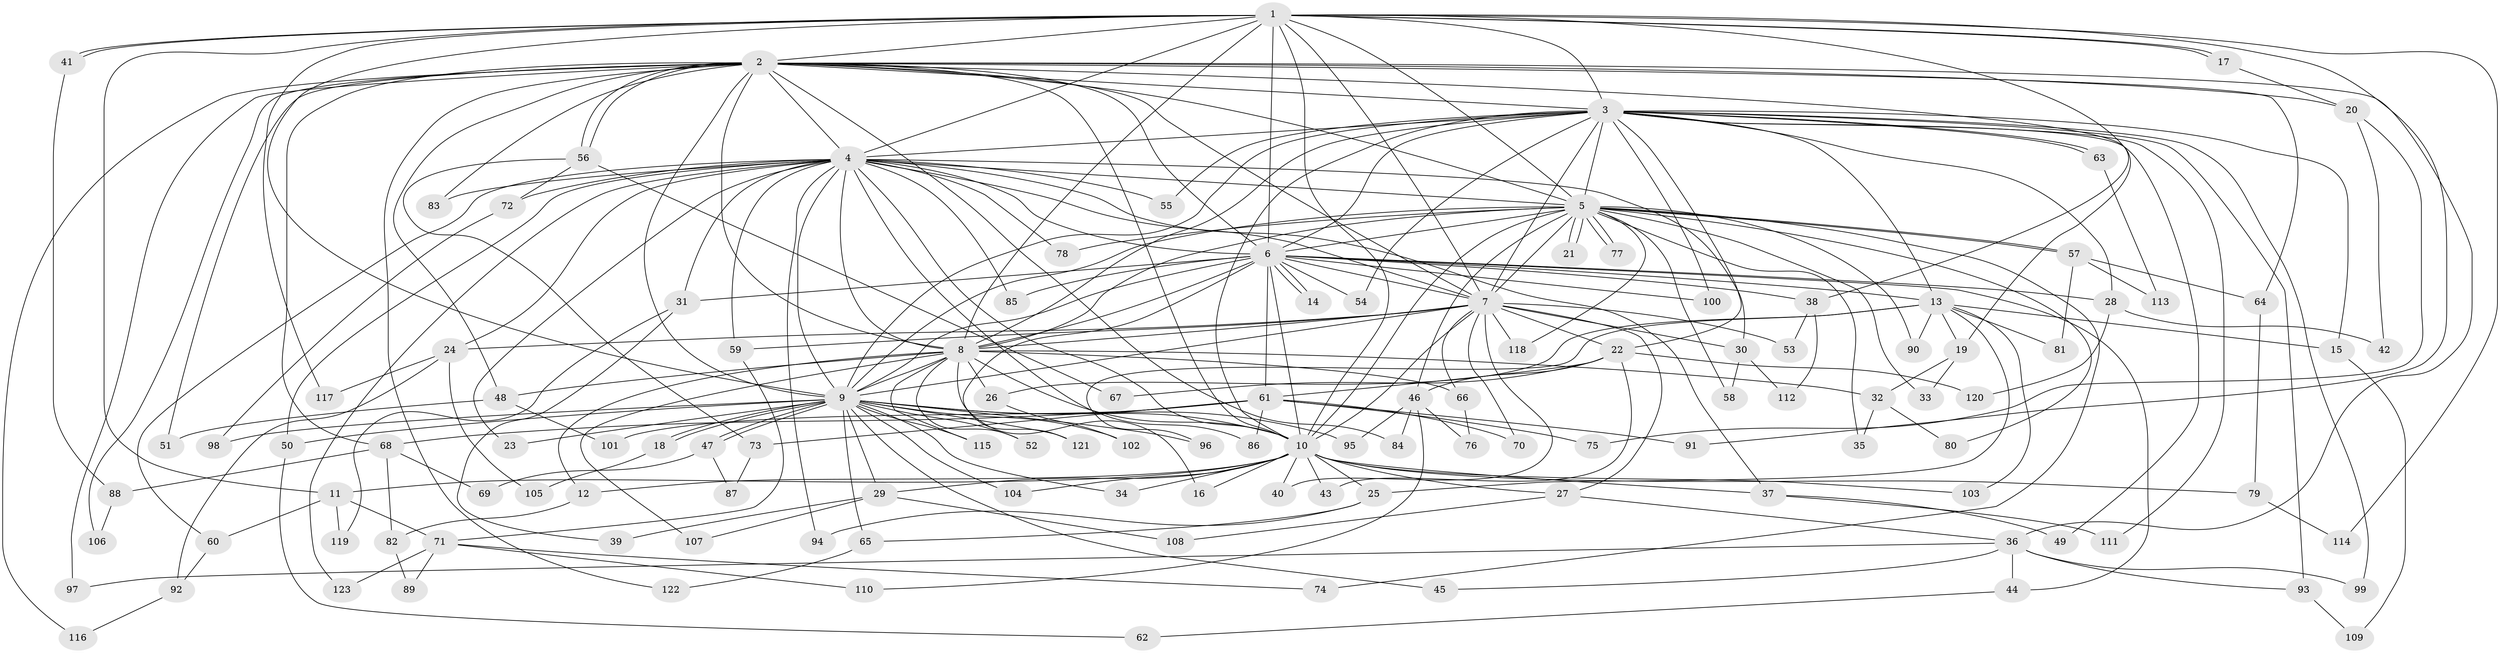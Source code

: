 // Generated by graph-tools (version 1.1) at 2025/11/02/27/25 16:11:01]
// undirected, 123 vertices, 271 edges
graph export_dot {
graph [start="1"]
  node [color=gray90,style=filled];
  1;
  2;
  3;
  4;
  5;
  6;
  7;
  8;
  9;
  10;
  11;
  12;
  13;
  14;
  15;
  16;
  17;
  18;
  19;
  20;
  21;
  22;
  23;
  24;
  25;
  26;
  27;
  28;
  29;
  30;
  31;
  32;
  33;
  34;
  35;
  36;
  37;
  38;
  39;
  40;
  41;
  42;
  43;
  44;
  45;
  46;
  47;
  48;
  49;
  50;
  51;
  52;
  53;
  54;
  55;
  56;
  57;
  58;
  59;
  60;
  61;
  62;
  63;
  64;
  65;
  66;
  67;
  68;
  69;
  70;
  71;
  72;
  73;
  74;
  75;
  76;
  77;
  78;
  79;
  80;
  81;
  82;
  83;
  84;
  85;
  86;
  87;
  88;
  89;
  90;
  91;
  92;
  93;
  94;
  95;
  96;
  97;
  98;
  99;
  100;
  101;
  102;
  103;
  104;
  105;
  106;
  107;
  108;
  109;
  110;
  111;
  112;
  113;
  114;
  115;
  116;
  117;
  118;
  119;
  120;
  121;
  122;
  123;
  1 -- 2;
  1 -- 3;
  1 -- 4;
  1 -- 5;
  1 -- 6;
  1 -- 7;
  1 -- 8;
  1 -- 9;
  1 -- 10;
  1 -- 11;
  1 -- 17;
  1 -- 17;
  1 -- 38;
  1 -- 41;
  1 -- 41;
  1 -- 91;
  1 -- 114;
  1 -- 117;
  2 -- 3;
  2 -- 4;
  2 -- 5;
  2 -- 6;
  2 -- 7;
  2 -- 8;
  2 -- 9;
  2 -- 10;
  2 -- 19;
  2 -- 20;
  2 -- 36;
  2 -- 48;
  2 -- 51;
  2 -- 56;
  2 -- 56;
  2 -- 64;
  2 -- 68;
  2 -- 83;
  2 -- 84;
  2 -- 97;
  2 -- 106;
  2 -- 116;
  2 -- 122;
  3 -- 4;
  3 -- 5;
  3 -- 6;
  3 -- 7;
  3 -- 8;
  3 -- 9;
  3 -- 10;
  3 -- 13;
  3 -- 15;
  3 -- 22;
  3 -- 28;
  3 -- 49;
  3 -- 54;
  3 -- 55;
  3 -- 63;
  3 -- 63;
  3 -- 93;
  3 -- 99;
  3 -- 100;
  3 -- 111;
  4 -- 5;
  4 -- 6;
  4 -- 7;
  4 -- 8;
  4 -- 9;
  4 -- 10;
  4 -- 23;
  4 -- 24;
  4 -- 30;
  4 -- 31;
  4 -- 37;
  4 -- 50;
  4 -- 55;
  4 -- 59;
  4 -- 60;
  4 -- 72;
  4 -- 78;
  4 -- 83;
  4 -- 85;
  4 -- 86;
  4 -- 94;
  4 -- 123;
  5 -- 6;
  5 -- 7;
  5 -- 8;
  5 -- 9;
  5 -- 10;
  5 -- 21;
  5 -- 21;
  5 -- 33;
  5 -- 35;
  5 -- 46;
  5 -- 57;
  5 -- 57;
  5 -- 58;
  5 -- 74;
  5 -- 77;
  5 -- 77;
  5 -- 78;
  5 -- 80;
  5 -- 90;
  5 -- 118;
  6 -- 7;
  6 -- 8;
  6 -- 9;
  6 -- 10;
  6 -- 13;
  6 -- 14;
  6 -- 14;
  6 -- 28;
  6 -- 31;
  6 -- 38;
  6 -- 44;
  6 -- 54;
  6 -- 61;
  6 -- 85;
  6 -- 100;
  6 -- 121;
  7 -- 8;
  7 -- 9;
  7 -- 10;
  7 -- 22;
  7 -- 24;
  7 -- 27;
  7 -- 30;
  7 -- 40;
  7 -- 53;
  7 -- 59;
  7 -- 66;
  7 -- 70;
  7 -- 118;
  8 -- 9;
  8 -- 10;
  8 -- 12;
  8 -- 16;
  8 -- 26;
  8 -- 32;
  8 -- 48;
  8 -- 52;
  8 -- 66;
  8 -- 107;
  8 -- 115;
  9 -- 10;
  9 -- 18;
  9 -- 18;
  9 -- 23;
  9 -- 29;
  9 -- 34;
  9 -- 45;
  9 -- 47;
  9 -- 47;
  9 -- 50;
  9 -- 52;
  9 -- 65;
  9 -- 95;
  9 -- 96;
  9 -- 98;
  9 -- 102;
  9 -- 104;
  9 -- 115;
  9 -- 121;
  10 -- 11;
  10 -- 12;
  10 -- 16;
  10 -- 25;
  10 -- 27;
  10 -- 29;
  10 -- 34;
  10 -- 37;
  10 -- 40;
  10 -- 43;
  10 -- 79;
  10 -- 103;
  10 -- 104;
  11 -- 60;
  11 -- 71;
  11 -- 119;
  12 -- 82;
  13 -- 15;
  13 -- 19;
  13 -- 25;
  13 -- 26;
  13 -- 81;
  13 -- 90;
  13 -- 96;
  13 -- 103;
  15 -- 109;
  17 -- 20;
  18 -- 105;
  19 -- 32;
  19 -- 33;
  20 -- 42;
  20 -- 75;
  22 -- 43;
  22 -- 46;
  22 -- 61;
  22 -- 67;
  22 -- 120;
  24 -- 92;
  24 -- 105;
  24 -- 117;
  25 -- 65;
  25 -- 94;
  26 -- 102;
  27 -- 36;
  27 -- 108;
  28 -- 42;
  28 -- 120;
  29 -- 39;
  29 -- 107;
  29 -- 108;
  30 -- 58;
  30 -- 112;
  31 -- 39;
  31 -- 119;
  32 -- 35;
  32 -- 80;
  36 -- 44;
  36 -- 45;
  36 -- 93;
  36 -- 97;
  36 -- 99;
  37 -- 49;
  37 -- 111;
  38 -- 53;
  38 -- 112;
  41 -- 88;
  44 -- 62;
  46 -- 76;
  46 -- 84;
  46 -- 95;
  46 -- 110;
  47 -- 69;
  47 -- 87;
  48 -- 51;
  48 -- 101;
  50 -- 62;
  56 -- 67;
  56 -- 72;
  56 -- 73;
  57 -- 64;
  57 -- 81;
  57 -- 113;
  59 -- 71;
  60 -- 92;
  61 -- 68;
  61 -- 70;
  61 -- 73;
  61 -- 75;
  61 -- 86;
  61 -- 91;
  61 -- 101;
  63 -- 113;
  64 -- 79;
  65 -- 122;
  66 -- 76;
  68 -- 69;
  68 -- 82;
  68 -- 88;
  71 -- 74;
  71 -- 89;
  71 -- 110;
  71 -- 123;
  72 -- 98;
  73 -- 87;
  79 -- 114;
  82 -- 89;
  88 -- 106;
  92 -- 116;
  93 -- 109;
}
